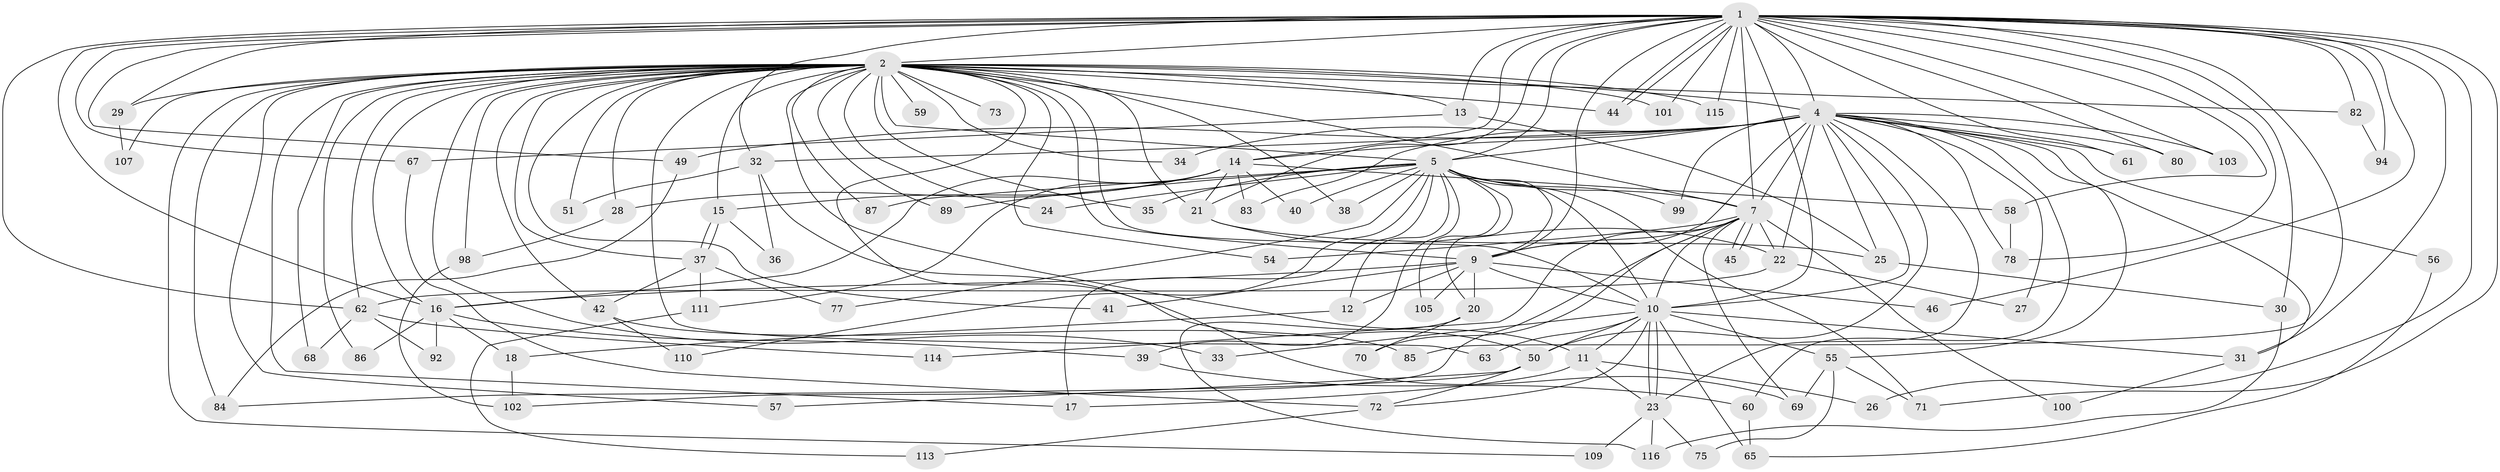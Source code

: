 // Generated by graph-tools (version 1.1) at 2025/23/03/03/25 07:23:37]
// undirected, 90 vertices, 205 edges
graph export_dot {
graph [start="1"]
  node [color=gray90,style=filled];
  1 [super="+79"];
  2 [super="+3"];
  4 [super="+6"];
  5 [super="+8"];
  7 [super="+96"];
  9 [super="+19"];
  10 [super="+43"];
  11 [super="+97"];
  12;
  13;
  14 [super="+48"];
  15;
  16 [super="+47"];
  17 [super="+53"];
  18;
  20 [super="+117"];
  21 [super="+95"];
  22 [super="+90"];
  23 [super="+52"];
  24;
  25 [super="+91"];
  26;
  27;
  28;
  29;
  30;
  31 [super="+81"];
  32;
  33;
  34;
  35;
  36;
  37 [super="+76"];
  38;
  39;
  40;
  41 [super="+66"];
  42;
  44 [super="+74"];
  45;
  46;
  49;
  50 [super="+104"];
  51;
  54;
  55 [super="+112"];
  56;
  57;
  58;
  59;
  60 [super="+106"];
  61;
  62 [super="+64"];
  63;
  65;
  67;
  68;
  69;
  70;
  71;
  72 [super="+93"];
  73;
  75;
  77;
  78;
  80;
  82;
  83;
  84 [super="+88"];
  85;
  86;
  87;
  89;
  92;
  94;
  98;
  99;
  100;
  101;
  102 [super="+108"];
  103;
  105;
  107;
  109;
  110;
  111;
  113;
  114;
  115;
  116;
  1 -- 2 [weight=2];
  1 -- 4 [weight=2];
  1 -- 5 [weight=2];
  1 -- 7;
  1 -- 9;
  1 -- 10 [weight=2];
  1 -- 13;
  1 -- 14;
  1 -- 16;
  1 -- 21;
  1 -- 26;
  1 -- 29;
  1 -- 30;
  1 -- 32;
  1 -- 44;
  1 -- 44;
  1 -- 46;
  1 -- 49;
  1 -- 58;
  1 -- 61;
  1 -- 62;
  1 -- 67;
  1 -- 71;
  1 -- 80;
  1 -- 82;
  1 -- 85;
  1 -- 94;
  1 -- 101;
  1 -- 103;
  1 -- 115;
  1 -- 78;
  1 -- 31;
  2 -- 4 [weight=4];
  2 -- 5 [weight=4];
  2 -- 7 [weight=2];
  2 -- 9 [weight=2];
  2 -- 10 [weight=2];
  2 -- 13;
  2 -- 15;
  2 -- 16;
  2 -- 28;
  2 -- 34;
  2 -- 35;
  2 -- 38;
  2 -- 41 [weight=2];
  2 -- 57;
  2 -- 59 [weight=2];
  2 -- 63;
  2 -- 68;
  2 -- 69;
  2 -- 73 [weight=2];
  2 -- 82;
  2 -- 84;
  2 -- 86;
  2 -- 98;
  2 -- 101;
  2 -- 107;
  2 -- 109;
  2 -- 115;
  2 -- 17;
  2 -- 11;
  2 -- 87;
  2 -- 24;
  2 -- 89;
  2 -- 29;
  2 -- 33;
  2 -- 42;
  2 -- 51;
  2 -- 54;
  2 -- 21;
  2 -- 37;
  2 -- 44;
  2 -- 62;
  4 -- 5 [weight=4];
  4 -- 7 [weight=2];
  4 -- 9 [weight=3];
  4 -- 10 [weight=2];
  4 -- 27;
  4 -- 50;
  4 -- 60;
  4 -- 78;
  4 -- 80;
  4 -- 103;
  4 -- 14;
  4 -- 83;
  4 -- 25;
  4 -- 31;
  4 -- 32;
  4 -- 34;
  4 -- 99;
  4 -- 49;
  4 -- 55;
  4 -- 56;
  4 -- 61;
  4 -- 23;
  4 -- 22;
  5 -- 7 [weight=2];
  5 -- 9 [weight=2];
  5 -- 10 [weight=2];
  5 -- 12;
  5 -- 20;
  5 -- 38;
  5 -- 39;
  5 -- 40;
  5 -- 71;
  5 -- 87;
  5 -- 99;
  5 -- 105;
  5 -- 110;
  5 -- 35;
  5 -- 77;
  5 -- 17;
  5 -- 24;
  5 -- 89;
  7 -- 9;
  7 -- 10;
  7 -- 22;
  7 -- 45;
  7 -- 45;
  7 -- 54;
  7 -- 70;
  7 -- 100;
  7 -- 114;
  7 -- 69;
  7 -- 102;
  9 -- 10;
  9 -- 12;
  9 -- 20;
  9 -- 41;
  9 -- 46;
  9 -- 105;
  9 -- 16;
  10 -- 11;
  10 -- 23;
  10 -- 23;
  10 -- 31;
  10 -- 33;
  10 -- 55;
  10 -- 63;
  10 -- 65;
  10 -- 72;
  10 -- 50;
  11 -- 17;
  11 -- 26;
  11 -- 23;
  12 -- 18;
  13 -- 25;
  13 -- 67;
  14 -- 15;
  14 -- 21;
  14 -- 28;
  14 -- 40;
  14 -- 58;
  14 -- 83;
  14 -- 111;
  14 -- 16;
  15 -- 36;
  15 -- 37;
  15 -- 37;
  16 -- 18;
  16 -- 39;
  16 -- 86;
  16 -- 92;
  18 -- 102;
  20 -- 70;
  20 -- 116;
  21 -- 22;
  21 -- 25;
  22 -- 27;
  22 -- 62;
  23 -- 75;
  23 -- 109;
  23 -- 116;
  25 -- 30;
  28 -- 98;
  29 -- 107;
  30 -- 116;
  31 -- 100;
  32 -- 36;
  32 -- 50;
  32 -- 51;
  37 -- 42;
  37 -- 77;
  37 -- 111;
  39 -- 60;
  42 -- 85;
  42 -- 110;
  49 -- 84;
  50 -- 57;
  50 -- 72;
  50 -- 84;
  55 -- 69;
  55 -- 75;
  55 -- 71;
  56 -- 65;
  58 -- 78;
  60 -- 65;
  62 -- 92;
  62 -- 114;
  62 -- 68;
  67 -- 72;
  72 -- 113;
  82 -- 94;
  98 -- 102;
  111 -- 113;
}
